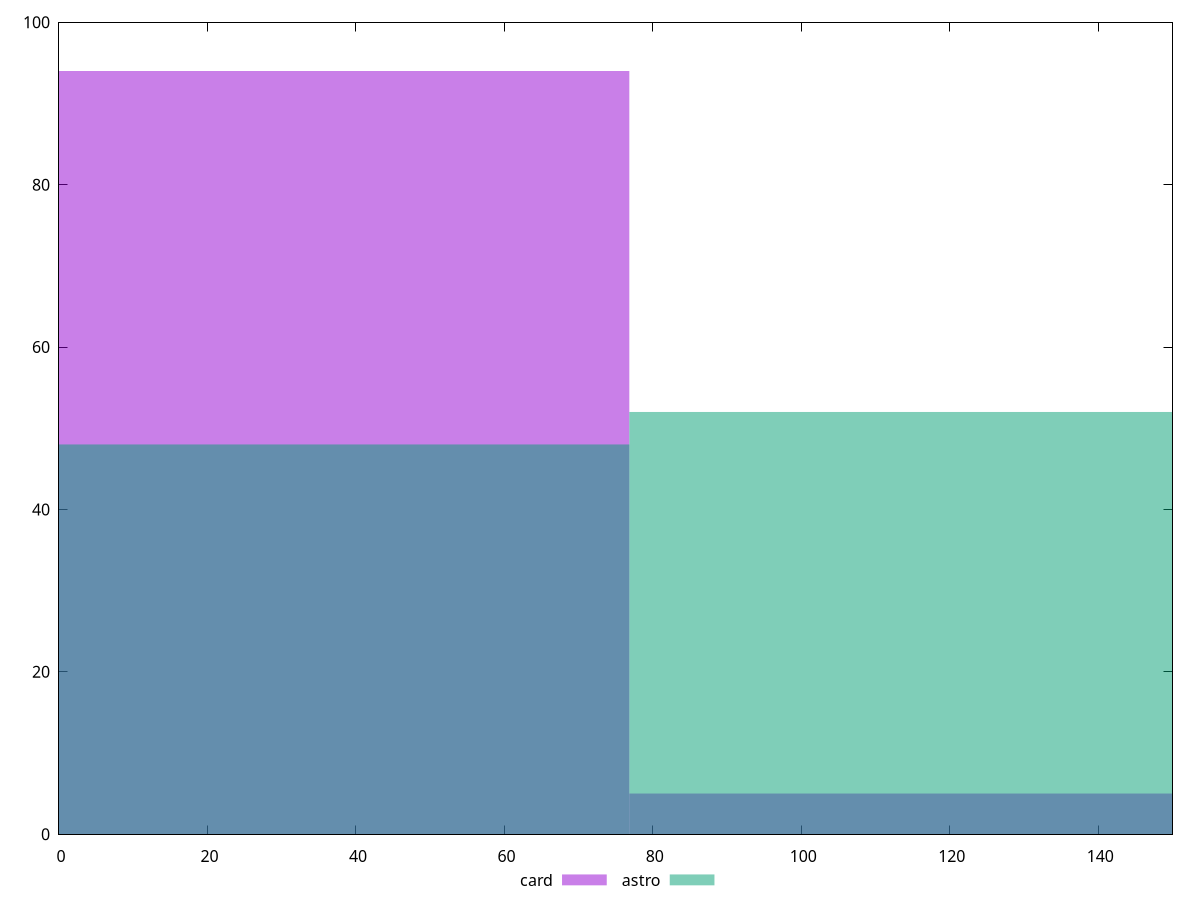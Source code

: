 reset

$card <<EOF
0 94
153.65669048582413 5
EOF

$astro <<EOF
153.65669048582413 52
0 48
EOF

set key outside below
set boxwidth 153.65669048582413
set xrange [0:150]
set yrange [0:100]
set trange [0:100]
set style fill transparent solid 0.5 noborder
set terminal svg size 640, 500 enhanced background rgb 'white'
set output "reports/report_00030_2021-02-24T20-42-31.540Z/unminified-javascript/comparison/histogram/2_vs_3.svg"

plot $card title "card" with boxes, \
     $astro title "astro" with boxes

reset
